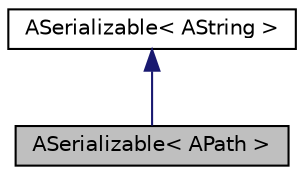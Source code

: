 digraph "ASerializable&lt; APath &gt;"
{
 // LATEX_PDF_SIZE
  edge [fontname="Helvetica",fontsize="10",labelfontname="Helvetica",labelfontsize="10"];
  node [fontname="Helvetica",fontsize="10",shape=record];
  Node1 [label="ASerializable\< APath \>",height=0.2,width=0.4,color="black", fillcolor="grey75", style="filled", fontcolor="black",tooltip=" "];
  Node2 -> Node1 [dir="back",color="midnightblue",fontsize="10",style="solid",fontname="Helvetica"];
  Node2 [label="ASerializable\< AString \>",height=0.2,width=0.4,color="black", fillcolor="white", style="filled",URL="$structASerializable_3_01AString_01_4.html",tooltip=" "];
}
